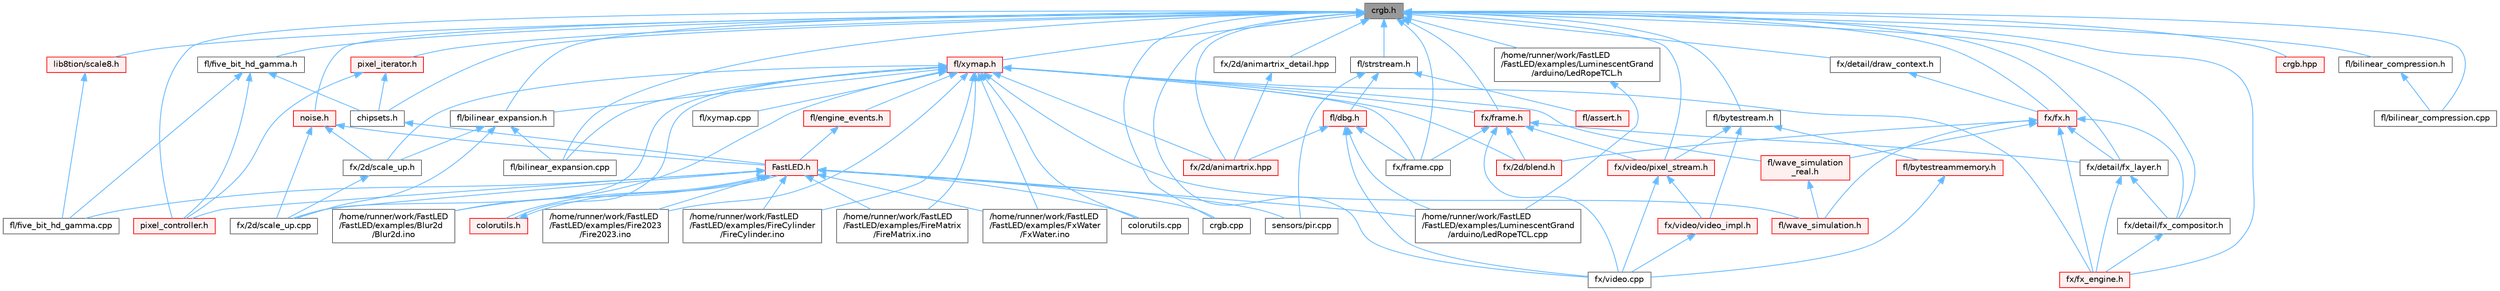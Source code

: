 digraph "crgb.h"
{
 // INTERACTIVE_SVG=YES
 // LATEX_PDF_SIZE
  bgcolor="transparent";
  edge [fontname=Helvetica,fontsize=10,labelfontname=Helvetica,labelfontsize=10];
  node [fontname=Helvetica,fontsize=10,shape=box,height=0.2,width=0.4];
  Node1 [id="Node000001",label="crgb.h",height=0.2,width=0.4,color="gray40", fillcolor="grey60", style="filled", fontcolor="black",tooltip="Defines the red, green, and blue (RGB) pixel struct."];
  Node1 -> Node2 [id="edge1_Node000001_Node000002",dir="back",color="steelblue1",style="solid",tooltip=" "];
  Node2 [id="Node000002",label="/home/runner/work/FastLED\l/FastLED/examples/LuminescentGrand\l/arduino/LedRopeTCL.h",height=0.2,width=0.4,color="grey40", fillcolor="white", style="filled",URL="$d9/d7e/_led_rope_t_c_l_8h.html",tooltip=" "];
  Node2 -> Node3 [id="edge2_Node000002_Node000003",dir="back",color="steelblue1",style="solid",tooltip=" "];
  Node3 [id="Node000003",label="/home/runner/work/FastLED\l/FastLED/examples/LuminescentGrand\l/arduino/LedRopeTCL.cpp",height=0.2,width=0.4,color="grey40", fillcolor="white", style="filled",URL="$d6/dc9/_led_rope_t_c_l_8cpp.html",tooltip=" "];
  Node1 -> Node4 [id="edge3_Node000001_Node000004",dir="back",color="steelblue1",style="solid",tooltip=" "];
  Node4 [id="Node000004",label="chipsets.h",height=0.2,width=0.4,color="grey40", fillcolor="white", style="filled",URL="$db/d66/chipsets_8h.html",tooltip="Contains the bulk of the definitions for the various LED chipsets supported."];
  Node4 -> Node5 [id="edge4_Node000004_Node000005",dir="back",color="steelblue1",style="solid",tooltip=" "];
  Node5 [id="Node000005",label="FastLED.h",height=0.2,width=0.4,color="red", fillcolor="#FFF0F0", style="filled",URL="$db/d97/_fast_l_e_d_8h.html",tooltip="central include file for FastLED, defines the CFastLED class/object"];
  Node5 -> Node13 [id="edge5_Node000005_Node000013",dir="back",color="steelblue1",style="solid",tooltip=" "];
  Node13 [id="Node000013",label="/home/runner/work/FastLED\l/FastLED/examples/Blur2d\l/Blur2d.ino",height=0.2,width=0.4,color="grey40", fillcolor="white", style="filled",URL="$df/d42/_blur2d_8ino.html",tooltip=" "];
  Node5 -> Node25 [id="edge6_Node000005_Node000025",dir="back",color="steelblue1",style="solid",tooltip=" "];
  Node25 [id="Node000025",label="/home/runner/work/FastLED\l/FastLED/examples/Fire2023\l/Fire2023.ino",height=0.2,width=0.4,color="grey40", fillcolor="white", style="filled",URL="$d8/d2c/_fire2023_8ino.html",tooltip=" "];
  Node5 -> Node26 [id="edge7_Node000005_Node000026",dir="back",color="steelblue1",style="solid",tooltip=" "];
  Node26 [id="Node000026",label="/home/runner/work/FastLED\l/FastLED/examples/FireCylinder\l/FireCylinder.ino",height=0.2,width=0.4,color="grey40", fillcolor="white", style="filled",URL="$df/d5c/_fire_cylinder_8ino.html",tooltip=" "];
  Node5 -> Node27 [id="edge8_Node000005_Node000027",dir="back",color="steelblue1",style="solid",tooltip=" "];
  Node27 [id="Node000027",label="/home/runner/work/FastLED\l/FastLED/examples/FireMatrix\l/FireMatrix.ino",height=0.2,width=0.4,color="grey40", fillcolor="white", style="filled",URL="$dc/dfc/_fire_matrix_8ino.html",tooltip=" "];
  Node5 -> Node39 [id="edge9_Node000005_Node000039",dir="back",color="steelblue1",style="solid",tooltip=" "];
  Node39 [id="Node000039",label="/home/runner/work/FastLED\l/FastLED/examples/FxWater\l/FxWater.ino",height=0.2,width=0.4,color="grey40", fillcolor="white", style="filled",URL="$dd/d61/_fx_water_8ino.html",tooltip=" "];
  Node5 -> Node3 [id="edge10_Node000005_Node000003",dir="back",color="steelblue1",style="solid",tooltip=" "];
  Node5 -> Node79 [id="edge11_Node000005_Node000079",dir="back",color="steelblue1",style="solid",tooltip=" "];
  Node79 [id="Node000079",label="colorutils.cpp",height=0.2,width=0.4,color="grey40", fillcolor="white", style="filled",URL="$da/d2d/colorutils_8cpp.html",tooltip="Utility functions for color fill, palettes, blending, and more."];
  Node5 -> Node80 [id="edge12_Node000005_Node000080",dir="back",color="steelblue1",style="solid",tooltip=" "];
  Node80 [id="Node000080",label="colorutils.h",height=0.2,width=0.4,color="red", fillcolor="#FFF0F0", style="filled",URL="$d1/dfb/colorutils_8h.html",tooltip="Utility functions for color fill, palettes, blending, and more."];
  Node80 -> Node5 [id="edge13_Node000080_Node000005",dir="back",color="steelblue1",style="solid",tooltip=" "];
  Node5 -> Node85 [id="edge14_Node000005_Node000085",dir="back",color="steelblue1",style="solid",tooltip=" "];
  Node85 [id="Node000085",label="crgb.cpp",height=0.2,width=0.4,color="grey40", fillcolor="white", style="filled",URL="$d0/de3/crgb_8cpp.html",tooltip="Utility functions for the red, green, and blue (RGB) pixel struct."];
  Node5 -> Node94 [id="edge15_Node000005_Node000094",dir="back",color="steelblue1",style="solid",tooltip=" "];
  Node94 [id="Node000094",label="fl/five_bit_hd_gamma.cpp",height=0.2,width=0.4,color="grey40", fillcolor="white", style="filled",URL="$dd/d05/five__bit__hd__gamma_8cpp.html",tooltip="Defines functions for five-bit gamma correction."];
  Node5 -> Node105 [id="edge16_Node000005_Node000105",dir="back",color="steelblue1",style="solid",tooltip=" "];
  Node105 [id="Node000105",label="fx/2d/scale_up.cpp",height=0.2,width=0.4,color="grey40", fillcolor="white", style="filled",URL="$dc/d8c/scale__up_8cpp.html",tooltip=" "];
  Node5 -> Node118 [id="edge17_Node000005_Node000118",dir="back",color="steelblue1",style="solid",tooltip=" "];
  Node118 [id="Node000118",label="pixel_controller.h",height=0.2,width=0.4,color="red", fillcolor="#FFF0F0", style="filled",URL="$d5/d4d/pixel__controller_8h.html",tooltip="Low level pixel data writing class."];
  Node5 -> Node91 [id="edge18_Node000005_Node000091",dir="back",color="steelblue1",style="solid",tooltip=" "];
  Node91 [id="Node000091",label="sensors/pir.cpp",height=0.2,width=0.4,color="grey40", fillcolor="white", style="filled",URL="$d2/da7/pir_8cpp.html",tooltip=" "];
  Node1 -> Node85 [id="edge19_Node000001_Node000085",dir="back",color="steelblue1",style="solid",tooltip=" "];
  Node1 -> Node113 [id="edge20_Node000001_Node000113",dir="back",color="steelblue1",style="solid",tooltip=" "];
  Node113 [id="Node000113",label="crgb.hpp",height=0.2,width=0.4,color="red", fillcolor="#FFF0F0", style="filled",URL="$d0/d4b/crgb_8hpp.html",tooltip="Defines utility functions for the red, green, and blue (RGB) pixel struct."];
  Node1 -> Node124 [id="edge21_Node000001_Node000124",dir="back",color="steelblue1",style="solid",tooltip=" "];
  Node124 [id="Node000124",label="fl/bilinear_compression.cpp",height=0.2,width=0.4,color="grey40", fillcolor="white", style="filled",URL="$d0/d4b/bilinear__compression_8cpp.html",tooltip=" "];
  Node1 -> Node125 [id="edge22_Node000001_Node000125",dir="back",color="steelblue1",style="solid",tooltip=" "];
  Node125 [id="Node000125",label="fl/bilinear_compression.h",height=0.2,width=0.4,color="grey40", fillcolor="white", style="filled",URL="$d8/d48/bilinear__compression_8h.html",tooltip=" "];
  Node125 -> Node124 [id="edge23_Node000125_Node000124",dir="back",color="steelblue1",style="solid",tooltip=" "];
  Node1 -> Node126 [id="edge24_Node000001_Node000126",dir="back",color="steelblue1",style="solid",tooltip=" "];
  Node126 [id="Node000126",label="fl/bilinear_expansion.cpp",height=0.2,width=0.4,color="grey40", fillcolor="white", style="filled",URL="$de/d80/bilinear__expansion_8cpp.html",tooltip="Demonstrates how to mix noise generation with color palettes on a 2D LED matrix."];
  Node1 -> Node127 [id="edge25_Node000001_Node000127",dir="back",color="steelblue1",style="solid",tooltip=" "];
  Node127 [id="Node000127",label="fl/bilinear_expansion.h",height=0.2,width=0.4,color="grey40", fillcolor="white", style="filled",URL="$da/d34/bilinear__expansion_8h.html",tooltip="Demonstrates how to mix noise generation with color palettes on a 2D LED matrix."];
  Node127 -> Node126 [id="edge26_Node000127_Node000126",dir="back",color="steelblue1",style="solid",tooltip=" "];
  Node127 -> Node105 [id="edge27_Node000127_Node000105",dir="back",color="steelblue1",style="solid",tooltip=" "];
  Node127 -> Node128 [id="edge28_Node000127_Node000128",dir="back",color="steelblue1",style="solid",tooltip=" "];
  Node128 [id="Node000128",label="fx/2d/scale_up.h",height=0.2,width=0.4,color="grey40", fillcolor="white", style="filled",URL="$d2/d74/scale__up_8h.html",tooltip="Expands a grid using bilinear interpolation and scaling up."];
  Node128 -> Node105 [id="edge29_Node000128_Node000105",dir="back",color="steelblue1",style="solid",tooltip=" "];
  Node1 -> Node129 [id="edge30_Node000001_Node000129",dir="back",color="steelblue1",style="solid",tooltip=" "];
  Node129 [id="Node000129",label="fl/bytestream.h",height=0.2,width=0.4,color="grey40", fillcolor="white", style="filled",URL="$dd/d2b/bytestream_8h.html",tooltip=" "];
  Node129 -> Node130 [id="edge31_Node000129_Node000130",dir="back",color="steelblue1",style="solid",tooltip=" "];
  Node130 [id="Node000130",label="fl/bytestreammemory.h",height=0.2,width=0.4,color="red", fillcolor="#FFF0F0", style="filled",URL="$d1/d24/bytestreammemory_8h.html",tooltip=" "];
  Node130 -> Node132 [id="edge32_Node000130_Node000132",dir="back",color="steelblue1",style="solid",tooltip=" "];
  Node132 [id="Node000132",label="fx/video.cpp",height=0.2,width=0.4,color="grey40", fillcolor="white", style="filled",URL="$d0/d05/video_8cpp.html",tooltip=" "];
  Node129 -> Node133 [id="edge33_Node000129_Node000133",dir="back",color="steelblue1",style="solid",tooltip=" "];
  Node133 [id="Node000133",label="fx/video/pixel_stream.h",height=0.2,width=0.4,color="red", fillcolor="#FFF0F0", style="filled",URL="$d3/dfa/pixel__stream_8h.html",tooltip=" "];
  Node133 -> Node132 [id="edge34_Node000133_Node000132",dir="back",color="steelblue1",style="solid",tooltip=" "];
  Node133 -> Node136 [id="edge35_Node000133_Node000136",dir="back",color="steelblue1",style="solid",tooltip=" "];
  Node136 [id="Node000136",label="fx/video/video_impl.h",height=0.2,width=0.4,color="red", fillcolor="#FFF0F0", style="filled",URL="$d5/d82/video__impl_8h.html",tooltip=" "];
  Node136 -> Node132 [id="edge36_Node000136_Node000132",dir="back",color="steelblue1",style="solid",tooltip=" "];
  Node129 -> Node136 [id="edge37_Node000129_Node000136",dir="back",color="steelblue1",style="solid",tooltip=" "];
  Node1 -> Node139 [id="edge38_Node000001_Node000139",dir="back",color="steelblue1",style="solid",tooltip=" "];
  Node139 [id="Node000139",label="fl/five_bit_hd_gamma.h",height=0.2,width=0.4,color="grey40", fillcolor="white", style="filled",URL="$dc/d44/five__bit__hd__gamma_8h.html",tooltip="Declares functions for five-bit gamma correction."];
  Node139 -> Node4 [id="edge39_Node000139_Node000004",dir="back",color="steelblue1",style="solid",tooltip=" "];
  Node139 -> Node94 [id="edge40_Node000139_Node000094",dir="back",color="steelblue1",style="solid",tooltip=" "];
  Node139 -> Node118 [id="edge41_Node000139_Node000118",dir="back",color="steelblue1",style="solid",tooltip=" "];
  Node1 -> Node140 [id="edge42_Node000001_Node000140",dir="back",color="steelblue1",style="solid",tooltip=" "];
  Node140 [id="Node000140",label="fl/strstream.h",height=0.2,width=0.4,color="grey40", fillcolor="white", style="filled",URL="$d8/d00/strstream_8h.html",tooltip=" "];
  Node140 -> Node141 [id="edge43_Node000140_Node000141",dir="back",color="steelblue1",style="solid",tooltip=" "];
  Node141 [id="Node000141",label="fl/assert.h",height=0.2,width=0.4,color="red", fillcolor="#FFF0F0", style="filled",URL="$dc/da7/assert_8h.html",tooltip=" "];
  Node140 -> Node155 [id="edge44_Node000140_Node000155",dir="back",color="steelblue1",style="solid",tooltip=" "];
  Node155 [id="Node000155",label="fl/dbg.h",height=0.2,width=0.4,color="red", fillcolor="#FFF0F0", style="filled",URL="$d6/d01/dbg_8h.html",tooltip=" "];
  Node155 -> Node3 [id="edge45_Node000155_Node000003",dir="back",color="steelblue1",style="solid",tooltip=" "];
  Node155 -> Node169 [id="edge46_Node000155_Node000169",dir="back",color="steelblue1",style="solid",tooltip=" "];
  Node169 [id="Node000169",label="fx/2d/animartrix.hpp",height=0.2,width=0.4,color="red", fillcolor="#FFF0F0", style="filled",URL="$d3/dc3/animartrix_8hpp.html",tooltip=" "];
  Node155 -> Node167 [id="edge47_Node000155_Node000167",dir="back",color="steelblue1",style="solid",tooltip=" "];
  Node167 [id="Node000167",label="fx/frame.cpp",height=0.2,width=0.4,color="grey40", fillcolor="white", style="filled",URL="$da/d14/frame_8cpp.html",tooltip=" "];
  Node155 -> Node132 [id="edge48_Node000155_Node000132",dir="back",color="steelblue1",style="solid",tooltip=" "];
  Node140 -> Node91 [id="edge49_Node000140_Node000091",dir="back",color="steelblue1",style="solid",tooltip=" "];
  Node1 -> Node170 [id="edge50_Node000001_Node000170",dir="back",color="steelblue1",style="solid",tooltip=" "];
  Node170 [id="Node000170",label="fl/xymap.h",height=0.2,width=0.4,color="red", fillcolor="#FFF0F0", style="filled",URL="$d6/dc9/fl_2xymap_8h.html",tooltip=" "];
  Node170 -> Node13 [id="edge51_Node000170_Node000013",dir="back",color="steelblue1",style="solid",tooltip=" "];
  Node170 -> Node25 [id="edge52_Node000170_Node000025",dir="back",color="steelblue1",style="solid",tooltip=" "];
  Node170 -> Node26 [id="edge53_Node000170_Node000026",dir="back",color="steelblue1",style="solid",tooltip=" "];
  Node170 -> Node27 [id="edge54_Node000170_Node000027",dir="back",color="steelblue1",style="solid",tooltip=" "];
  Node170 -> Node39 [id="edge55_Node000170_Node000039",dir="back",color="steelblue1",style="solid",tooltip=" "];
  Node170 -> Node79 [id="edge56_Node000170_Node000079",dir="back",color="steelblue1",style="solid",tooltip=" "];
  Node170 -> Node80 [id="edge57_Node000170_Node000080",dir="back",color="steelblue1",style="solid",tooltip=" "];
  Node170 -> Node126 [id="edge58_Node000170_Node000126",dir="back",color="steelblue1",style="solid",tooltip=" "];
  Node170 -> Node127 [id="edge59_Node000170_Node000127",dir="back",color="steelblue1",style="solid",tooltip=" "];
  Node170 -> Node147 [id="edge60_Node000170_Node000147",dir="back",color="steelblue1",style="solid",tooltip=" "];
  Node147 [id="Node000147",label="fl/engine_events.h",height=0.2,width=0.4,color="red", fillcolor="#FFF0F0", style="filled",URL="$dc/dd9/fl_2engine__events_8h.html",tooltip=" "];
  Node147 -> Node5 [id="edge61_Node000147_Node000005",dir="back",color="steelblue1",style="solid",tooltip=" "];
  Node170 -> Node160 [id="edge62_Node000170_Node000160",dir="back",color="steelblue1",style="solid",tooltip=" "];
  Node160 [id="Node000160",label="fl/wave_simulation.h",height=0.2,width=0.4,color="red", fillcolor="#FFF0F0", style="filled",URL="$dc/d36/wave__simulation_8h.html",tooltip=" "];
  Node170 -> Node162 [id="edge63_Node000170_Node000162",dir="back",color="steelblue1",style="solid",tooltip=" "];
  Node162 [id="Node000162",label="fl/wave_simulation\l_real.h",height=0.2,width=0.4,color="red", fillcolor="#FFF0F0", style="filled",URL="$dd/d8e/wave__simulation__real_8h.html",tooltip=" "];
  Node162 -> Node160 [id="edge64_Node000162_Node000160",dir="back",color="steelblue1",style="solid",tooltip=" "];
  Node170 -> Node151 [id="edge65_Node000170_Node000151",dir="back",color="steelblue1",style="solid",tooltip=" "];
  Node151 [id="Node000151",label="fl/xymap.cpp",height=0.2,width=0.4,color="grey40", fillcolor="white", style="filled",URL="$d7/d09/xymap_8cpp.html",tooltip=" "];
  Node170 -> Node169 [id="edge66_Node000170_Node000169",dir="back",color="steelblue1",style="solid",tooltip=" "];
  Node170 -> Node164 [id="edge67_Node000170_Node000164",dir="back",color="steelblue1",style="solid",tooltip=" "];
  Node164 [id="Node000164",label="fx/2d/blend.h",height=0.2,width=0.4,color="red", fillcolor="#FFF0F0", style="filled",URL="$d8/d4e/blend_8h.html",tooltip=" "];
  Node170 -> Node105 [id="edge68_Node000170_Node000105",dir="back",color="steelblue1",style="solid",tooltip=" "];
  Node170 -> Node128 [id="edge69_Node000170_Node000128",dir="back",color="steelblue1",style="solid",tooltip=" "];
  Node170 -> Node167 [id="edge70_Node000170_Node000167",dir="back",color="steelblue1",style="solid",tooltip=" "];
  Node170 -> Node171 [id="edge71_Node000170_Node000171",dir="back",color="steelblue1",style="solid",tooltip=" "];
  Node171 [id="Node000171",label="fx/frame.h",height=0.2,width=0.4,color="red", fillcolor="#FFF0F0", style="filled",URL="$df/d7d/frame_8h.html",tooltip=" "];
  Node171 -> Node164 [id="edge72_Node000171_Node000164",dir="back",color="steelblue1",style="solid",tooltip=" "];
  Node171 -> Node165 [id="edge73_Node000171_Node000165",dir="back",color="steelblue1",style="solid",tooltip=" "];
  Node165 [id="Node000165",label="fx/detail/fx_layer.h",height=0.2,width=0.4,color="grey40", fillcolor="white", style="filled",URL="$d7/d2f/fx__layer_8h.html",tooltip=" "];
  Node165 -> Node166 [id="edge74_Node000165_Node000166",dir="back",color="steelblue1",style="solid",tooltip=" "];
  Node166 [id="Node000166",label="fx/detail/fx_compositor.h",height=0.2,width=0.4,color="grey40", fillcolor="white", style="filled",URL="$d5/d6b/fx__compositor_8h.html",tooltip=" "];
  Node166 -> Node153 [id="edge75_Node000166_Node000153",dir="back",color="steelblue1",style="solid",tooltip=" "];
  Node153 [id="Node000153",label="fx/fx_engine.h",height=0.2,width=0.4,color="red", fillcolor="#FFF0F0", style="filled",URL="$d9/d3c/fx__engine_8h.html",tooltip=" "];
  Node165 -> Node153 [id="edge76_Node000165_Node000153",dir="back",color="steelblue1",style="solid",tooltip=" "];
  Node171 -> Node167 [id="edge77_Node000171_Node000167",dir="back",color="steelblue1",style="solid",tooltip=" "];
  Node171 -> Node132 [id="edge78_Node000171_Node000132",dir="back",color="steelblue1",style="solid",tooltip=" "];
  Node171 -> Node133 [id="edge79_Node000171_Node000133",dir="back",color="steelblue1",style="solid",tooltip=" "];
  Node170 -> Node153 [id="edge80_Node000170_Node000153",dir="back",color="steelblue1",style="solid",tooltip=" "];
  Node1 -> Node169 [id="edge81_Node000001_Node000169",dir="back",color="steelblue1",style="solid",tooltip=" "];
  Node1 -> Node174 [id="edge82_Node000001_Node000174",dir="back",color="steelblue1",style="solid",tooltip=" "];
  Node174 [id="Node000174",label="fx/2d/animartrix_detail.hpp",height=0.2,width=0.4,color="grey40", fillcolor="white", style="filled",URL="$d3/d3b/animartrix__detail_8hpp.html",tooltip=" "];
  Node174 -> Node169 [id="edge83_Node000174_Node000169",dir="back",color="steelblue1",style="solid",tooltip=" "];
  Node1 -> Node175 [id="edge84_Node000001_Node000175",dir="back",color="steelblue1",style="solid",tooltip=" "];
  Node175 [id="Node000175",label="fx/detail/draw_context.h",height=0.2,width=0.4,color="grey40", fillcolor="white", style="filled",URL="$db/ded/draw__context_8h.html",tooltip=" "];
  Node175 -> Node176 [id="edge85_Node000175_Node000176",dir="back",color="steelblue1",style="solid",tooltip=" "];
  Node176 [id="Node000176",label="fx/fx.h",height=0.2,width=0.4,color="red", fillcolor="#FFF0F0", style="filled",URL="$d2/d0c/fx_8h.html",tooltip=" "];
  Node176 -> Node160 [id="edge86_Node000176_Node000160",dir="back",color="steelblue1",style="solid",tooltip=" "];
  Node176 -> Node162 [id="edge87_Node000176_Node000162",dir="back",color="steelblue1",style="solid",tooltip=" "];
  Node176 -> Node164 [id="edge88_Node000176_Node000164",dir="back",color="steelblue1",style="solid",tooltip=" "];
  Node176 -> Node166 [id="edge89_Node000176_Node000166",dir="back",color="steelblue1",style="solid",tooltip=" "];
  Node176 -> Node165 [id="edge90_Node000176_Node000165",dir="back",color="steelblue1",style="solid",tooltip=" "];
  Node176 -> Node153 [id="edge91_Node000176_Node000153",dir="back",color="steelblue1",style="solid",tooltip=" "];
  Node1 -> Node166 [id="edge92_Node000001_Node000166",dir="back",color="steelblue1",style="solid",tooltip=" "];
  Node1 -> Node165 [id="edge93_Node000001_Node000165",dir="back",color="steelblue1",style="solid",tooltip=" "];
  Node1 -> Node167 [id="edge94_Node000001_Node000167",dir="back",color="steelblue1",style="solid",tooltip=" "];
  Node1 -> Node171 [id="edge95_Node000001_Node000171",dir="back",color="steelblue1",style="solid",tooltip=" "];
  Node1 -> Node176 [id="edge96_Node000001_Node000176",dir="back",color="steelblue1",style="solid",tooltip=" "];
  Node1 -> Node153 [id="edge97_Node000001_Node000153",dir="back",color="steelblue1",style="solid",tooltip=" "];
  Node1 -> Node132 [id="edge98_Node000001_Node000132",dir="back",color="steelblue1",style="solid",tooltip=" "];
  Node1 -> Node133 [id="edge99_Node000001_Node000133",dir="back",color="steelblue1",style="solid",tooltip=" "];
  Node1 -> Node181 [id="edge100_Node000001_Node000181",dir="back",color="steelblue1",style="solid",tooltip=" "];
  Node181 [id="Node000181",label="lib8tion/scale8.h",height=0.2,width=0.4,color="red", fillcolor="#FFF0F0", style="filled",URL="$db/d91/scale8_8h.html",tooltip="Fast, efficient 8-bit scaling functions specifically designed for high-performance LED programming."];
  Node181 -> Node94 [id="edge101_Node000181_Node000094",dir="back",color="steelblue1",style="solid",tooltip=" "];
  Node1 -> Node183 [id="edge102_Node000001_Node000183",dir="back",color="steelblue1",style="solid",tooltip=" "];
  Node183 [id="Node000183",label="noise.h",height=0.2,width=0.4,color="red", fillcolor="#FFF0F0", style="filled",URL="$d1/d31/noise_8h.html",tooltip="Functions to generate and fill arrays with noise."];
  Node183 -> Node5 [id="edge103_Node000183_Node000005",dir="back",color="steelblue1",style="solid",tooltip=" "];
  Node183 -> Node105 [id="edge104_Node000183_Node000105",dir="back",color="steelblue1",style="solid",tooltip=" "];
  Node183 -> Node128 [id="edge105_Node000183_Node000128",dir="back",color="steelblue1",style="solid",tooltip=" "];
  Node1 -> Node118 [id="edge106_Node000001_Node000118",dir="back",color="steelblue1",style="solid",tooltip=" "];
  Node1 -> Node185 [id="edge107_Node000001_Node000185",dir="back",color="steelblue1",style="solid",tooltip=" "];
  Node185 [id="Node000185",label="pixel_iterator.h",height=0.2,width=0.4,color="red", fillcolor="#FFF0F0", style="filled",URL="$d8/d6c/pixel__iterator_8h.html",tooltip="Non-templated low level pixel data writing class."];
  Node185 -> Node4 [id="edge108_Node000185_Node000004",dir="back",color="steelblue1",style="solid",tooltip=" "];
  Node185 -> Node118 [id="edge109_Node000185_Node000118",dir="back",color="steelblue1",style="solid",tooltip=" "];
}
